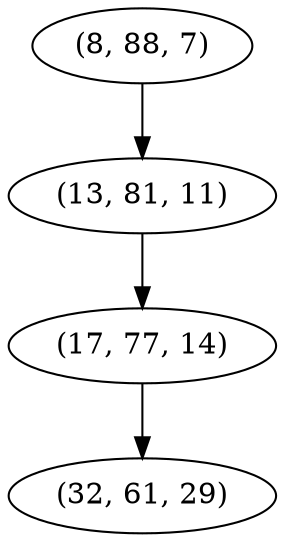 digraph tree {
    "(8, 88, 7)";
    "(13, 81, 11)";
    "(17, 77, 14)";
    "(32, 61, 29)";
    "(8, 88, 7)" -> "(13, 81, 11)";
    "(13, 81, 11)" -> "(17, 77, 14)";
    "(17, 77, 14)" -> "(32, 61, 29)";
}
